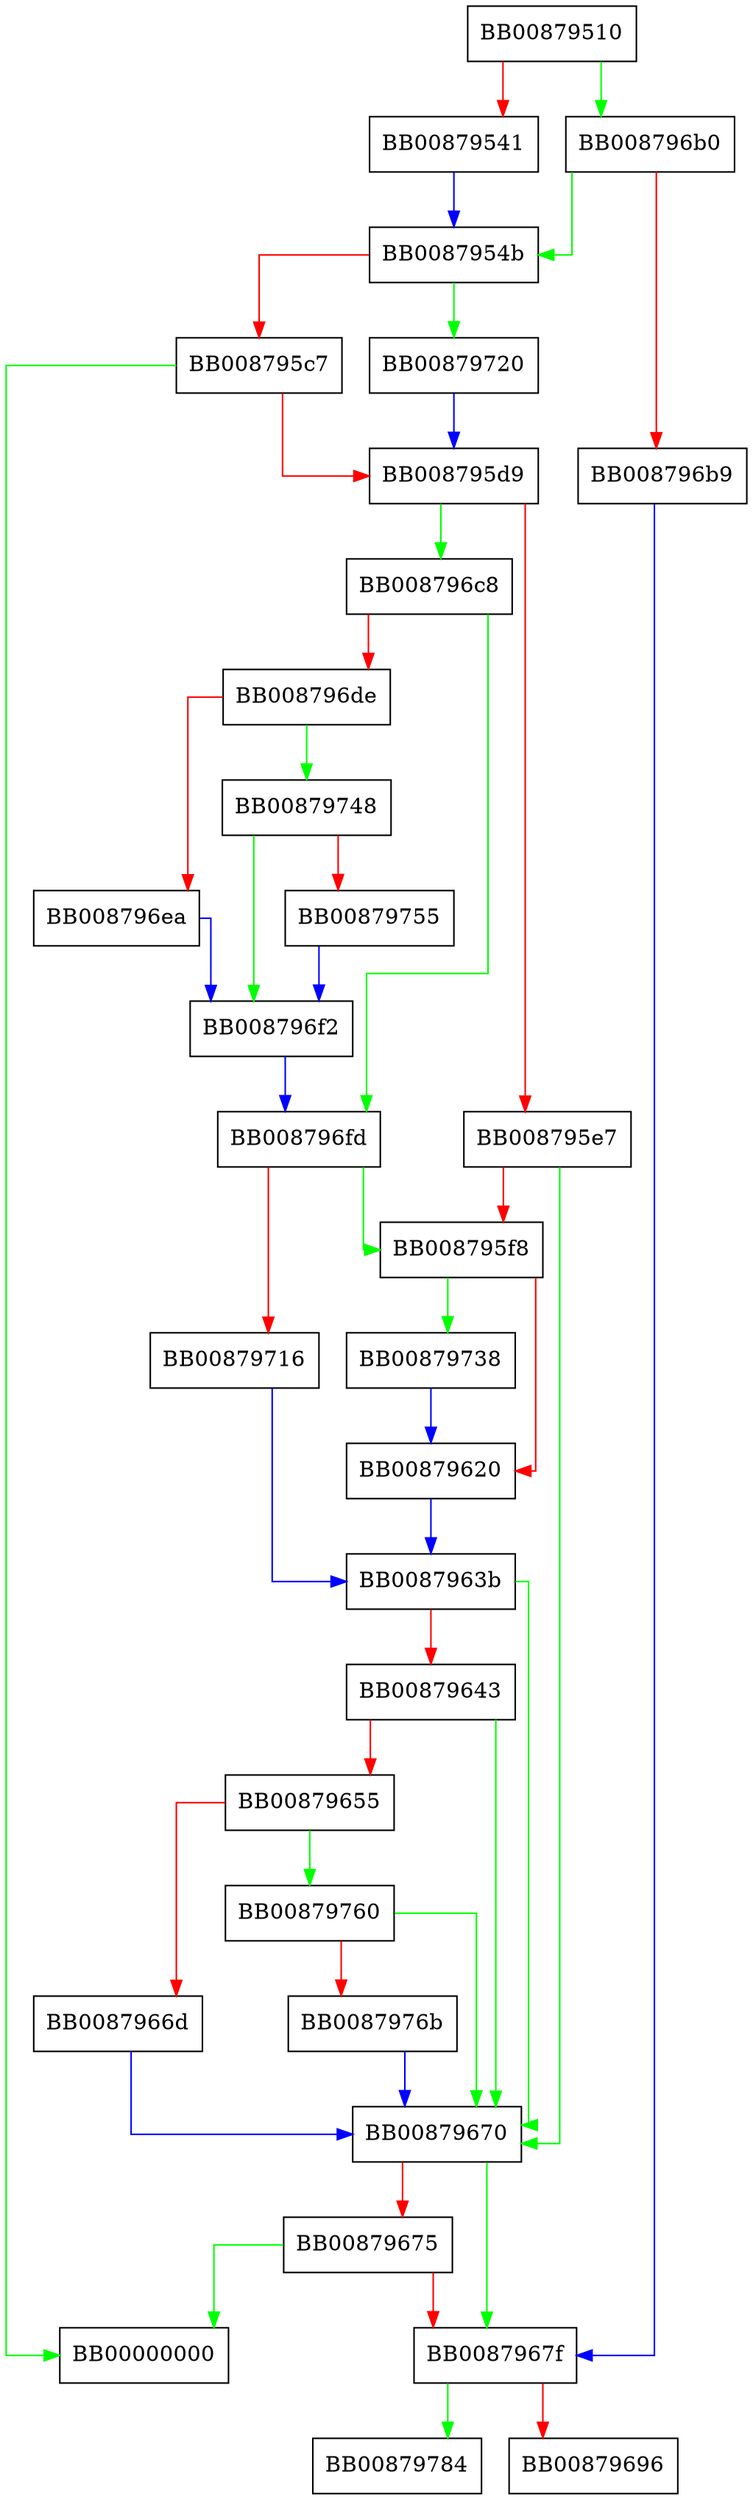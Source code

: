 digraph buffered_vfprintf {
  node [shape="box"];
  graph [splines=ortho];
  BB00879510 -> BB008796b0 [color="green"];
  BB00879510 -> BB00879541 [color="red"];
  BB00879541 -> BB0087954b [color="blue"];
  BB0087954b -> BB00879720 [color="green"];
  BB0087954b -> BB008795c7 [color="red"];
  BB008795c7 -> BB00000000 [color="green"];
  BB008795c7 -> BB008795d9 [color="red"];
  BB008795d9 -> BB008796c8 [color="green"];
  BB008795d9 -> BB008795e7 [color="red"];
  BB008795e7 -> BB00879670 [color="green"];
  BB008795e7 -> BB008795f8 [color="red"];
  BB008795f8 -> BB00879738 [color="green"];
  BB008795f8 -> BB00879620 [color="red"];
  BB00879620 -> BB0087963b [color="blue"];
  BB0087963b -> BB00879670 [color="green"];
  BB0087963b -> BB00879643 [color="red"];
  BB00879643 -> BB00879670 [color="green"];
  BB00879643 -> BB00879655 [color="red"];
  BB00879655 -> BB00879760 [color="green"];
  BB00879655 -> BB0087966d [color="red"];
  BB0087966d -> BB00879670 [color="blue"];
  BB00879670 -> BB0087967f [color="green"];
  BB00879670 -> BB00879675 [color="red"];
  BB00879675 -> BB00000000 [color="green"];
  BB00879675 -> BB0087967f [color="red"];
  BB0087967f -> BB00879784 [color="green"];
  BB0087967f -> BB00879696 [color="red"];
  BB008796b0 -> BB0087954b [color="green"];
  BB008796b0 -> BB008796b9 [color="red"];
  BB008796b9 -> BB0087967f [color="blue"];
  BB008796c8 -> BB008796fd [color="green"];
  BB008796c8 -> BB008796de [color="red"];
  BB008796de -> BB00879748 [color="green"];
  BB008796de -> BB008796ea [color="red"];
  BB008796ea -> BB008796f2 [color="blue"];
  BB008796f2 -> BB008796fd [color="blue"];
  BB008796fd -> BB008795f8 [color="green"];
  BB008796fd -> BB00879716 [color="red"];
  BB00879716 -> BB0087963b [color="blue"];
  BB00879720 -> BB008795d9 [color="blue"];
  BB00879738 -> BB00879620 [color="blue"];
  BB00879748 -> BB008796f2 [color="green"];
  BB00879748 -> BB00879755 [color="red"];
  BB00879755 -> BB008796f2 [color="blue"];
  BB00879760 -> BB00879670 [color="green"];
  BB00879760 -> BB0087976b [color="red"];
  BB0087976b -> BB00879670 [color="blue"];
}